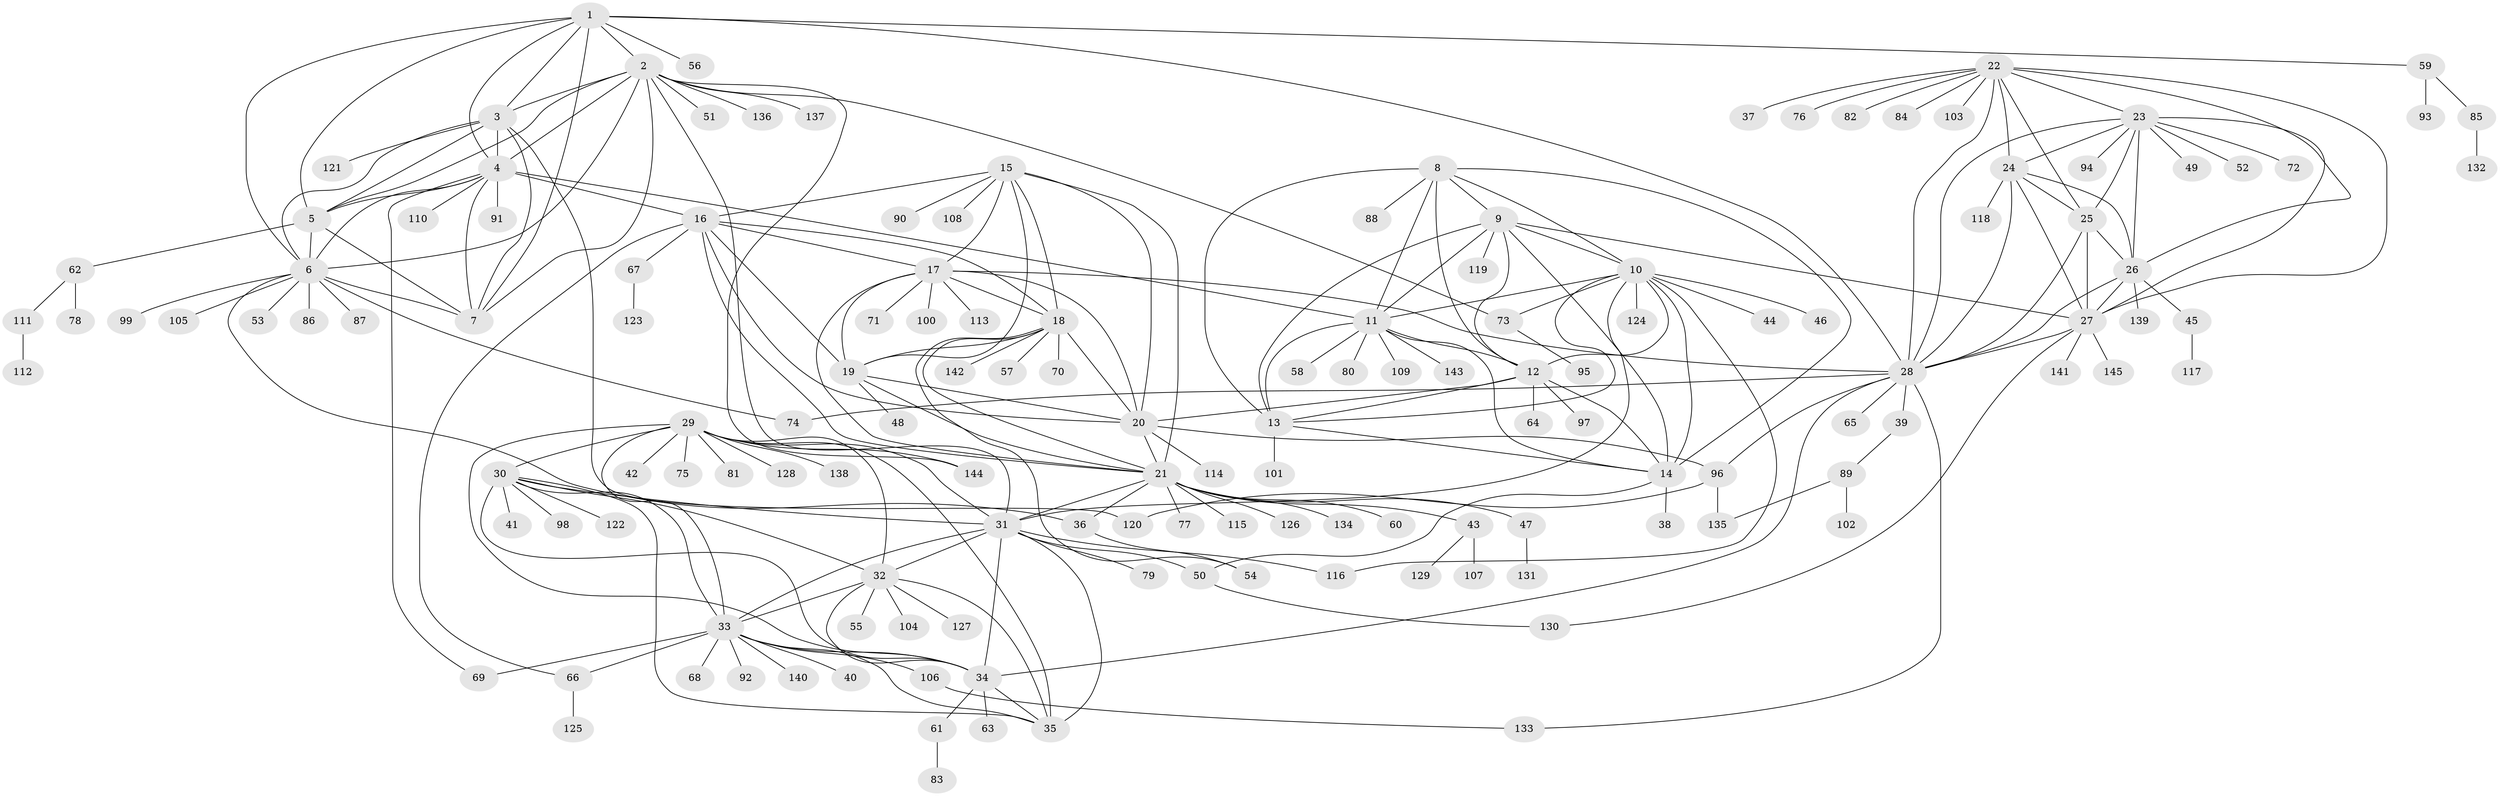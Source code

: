 // Generated by graph-tools (version 1.1) at 2025/15/03/09/25 04:15:53]
// undirected, 145 vertices, 239 edges
graph export_dot {
graph [start="1"]
  node [color=gray90,style=filled];
  1;
  2;
  3;
  4;
  5;
  6;
  7;
  8;
  9;
  10;
  11;
  12;
  13;
  14;
  15;
  16;
  17;
  18;
  19;
  20;
  21;
  22;
  23;
  24;
  25;
  26;
  27;
  28;
  29;
  30;
  31;
  32;
  33;
  34;
  35;
  36;
  37;
  38;
  39;
  40;
  41;
  42;
  43;
  44;
  45;
  46;
  47;
  48;
  49;
  50;
  51;
  52;
  53;
  54;
  55;
  56;
  57;
  58;
  59;
  60;
  61;
  62;
  63;
  64;
  65;
  66;
  67;
  68;
  69;
  70;
  71;
  72;
  73;
  74;
  75;
  76;
  77;
  78;
  79;
  80;
  81;
  82;
  83;
  84;
  85;
  86;
  87;
  88;
  89;
  90;
  91;
  92;
  93;
  94;
  95;
  96;
  97;
  98;
  99;
  100;
  101;
  102;
  103;
  104;
  105;
  106;
  107;
  108;
  109;
  110;
  111;
  112;
  113;
  114;
  115;
  116;
  117;
  118;
  119;
  120;
  121;
  122;
  123;
  124;
  125;
  126;
  127;
  128;
  129;
  130;
  131;
  132;
  133;
  134;
  135;
  136;
  137;
  138;
  139;
  140;
  141;
  142;
  143;
  144;
  145;
  1 -- 2;
  1 -- 3;
  1 -- 4;
  1 -- 5;
  1 -- 6;
  1 -- 7;
  1 -- 28;
  1 -- 56;
  1 -- 59;
  2 -- 3;
  2 -- 4;
  2 -- 5;
  2 -- 6;
  2 -- 7;
  2 -- 31;
  2 -- 51;
  2 -- 73;
  2 -- 136;
  2 -- 137;
  2 -- 144;
  3 -- 4;
  3 -- 5;
  3 -- 6;
  3 -- 7;
  3 -- 120;
  3 -- 121;
  4 -- 5;
  4 -- 6;
  4 -- 7;
  4 -- 11;
  4 -- 16;
  4 -- 69;
  4 -- 91;
  4 -- 110;
  5 -- 6;
  5 -- 7;
  5 -- 62;
  6 -- 7;
  6 -- 36;
  6 -- 53;
  6 -- 74;
  6 -- 86;
  6 -- 87;
  6 -- 99;
  6 -- 105;
  8 -- 9;
  8 -- 10;
  8 -- 11;
  8 -- 12;
  8 -- 13;
  8 -- 14;
  8 -- 88;
  9 -- 10;
  9 -- 11;
  9 -- 12;
  9 -- 13;
  9 -- 14;
  9 -- 27;
  9 -- 119;
  10 -- 11;
  10 -- 12;
  10 -- 13;
  10 -- 14;
  10 -- 31;
  10 -- 44;
  10 -- 46;
  10 -- 73;
  10 -- 116;
  10 -- 124;
  11 -- 12;
  11 -- 13;
  11 -- 14;
  11 -- 58;
  11 -- 80;
  11 -- 109;
  11 -- 143;
  12 -- 13;
  12 -- 14;
  12 -- 20;
  12 -- 64;
  12 -- 97;
  13 -- 14;
  13 -- 101;
  14 -- 38;
  14 -- 50;
  15 -- 16;
  15 -- 17;
  15 -- 18;
  15 -- 19;
  15 -- 20;
  15 -- 21;
  15 -- 90;
  15 -- 108;
  16 -- 17;
  16 -- 18;
  16 -- 19;
  16 -- 20;
  16 -- 21;
  16 -- 66;
  16 -- 67;
  17 -- 18;
  17 -- 19;
  17 -- 20;
  17 -- 21;
  17 -- 28;
  17 -- 71;
  17 -- 100;
  17 -- 113;
  18 -- 19;
  18 -- 20;
  18 -- 21;
  18 -- 54;
  18 -- 57;
  18 -- 70;
  18 -- 142;
  19 -- 20;
  19 -- 21;
  19 -- 48;
  20 -- 21;
  20 -- 96;
  20 -- 114;
  21 -- 31;
  21 -- 36;
  21 -- 43;
  21 -- 47;
  21 -- 60;
  21 -- 77;
  21 -- 115;
  21 -- 126;
  21 -- 134;
  22 -- 23;
  22 -- 24;
  22 -- 25;
  22 -- 26;
  22 -- 27;
  22 -- 28;
  22 -- 37;
  22 -- 76;
  22 -- 82;
  22 -- 84;
  22 -- 103;
  23 -- 24;
  23 -- 25;
  23 -- 26;
  23 -- 27;
  23 -- 28;
  23 -- 49;
  23 -- 52;
  23 -- 72;
  23 -- 94;
  24 -- 25;
  24 -- 26;
  24 -- 27;
  24 -- 28;
  24 -- 118;
  25 -- 26;
  25 -- 27;
  25 -- 28;
  26 -- 27;
  26 -- 28;
  26 -- 45;
  26 -- 139;
  27 -- 28;
  27 -- 130;
  27 -- 141;
  27 -- 145;
  28 -- 34;
  28 -- 39;
  28 -- 65;
  28 -- 74;
  28 -- 96;
  28 -- 133;
  29 -- 30;
  29 -- 31;
  29 -- 32;
  29 -- 33;
  29 -- 34;
  29 -- 35;
  29 -- 42;
  29 -- 75;
  29 -- 81;
  29 -- 128;
  29 -- 138;
  29 -- 144;
  30 -- 31;
  30 -- 32;
  30 -- 33;
  30 -- 34;
  30 -- 35;
  30 -- 41;
  30 -- 98;
  30 -- 122;
  31 -- 32;
  31 -- 33;
  31 -- 34;
  31 -- 35;
  31 -- 50;
  31 -- 79;
  31 -- 116;
  32 -- 33;
  32 -- 34;
  32 -- 35;
  32 -- 55;
  32 -- 104;
  32 -- 127;
  33 -- 34;
  33 -- 35;
  33 -- 40;
  33 -- 66;
  33 -- 68;
  33 -- 69;
  33 -- 92;
  33 -- 106;
  33 -- 140;
  34 -- 35;
  34 -- 61;
  34 -- 63;
  36 -- 54;
  39 -- 89;
  43 -- 107;
  43 -- 129;
  45 -- 117;
  47 -- 131;
  50 -- 130;
  59 -- 85;
  59 -- 93;
  61 -- 83;
  62 -- 78;
  62 -- 111;
  66 -- 125;
  67 -- 123;
  73 -- 95;
  85 -- 132;
  89 -- 102;
  89 -- 135;
  96 -- 120;
  96 -- 135;
  106 -- 133;
  111 -- 112;
}
